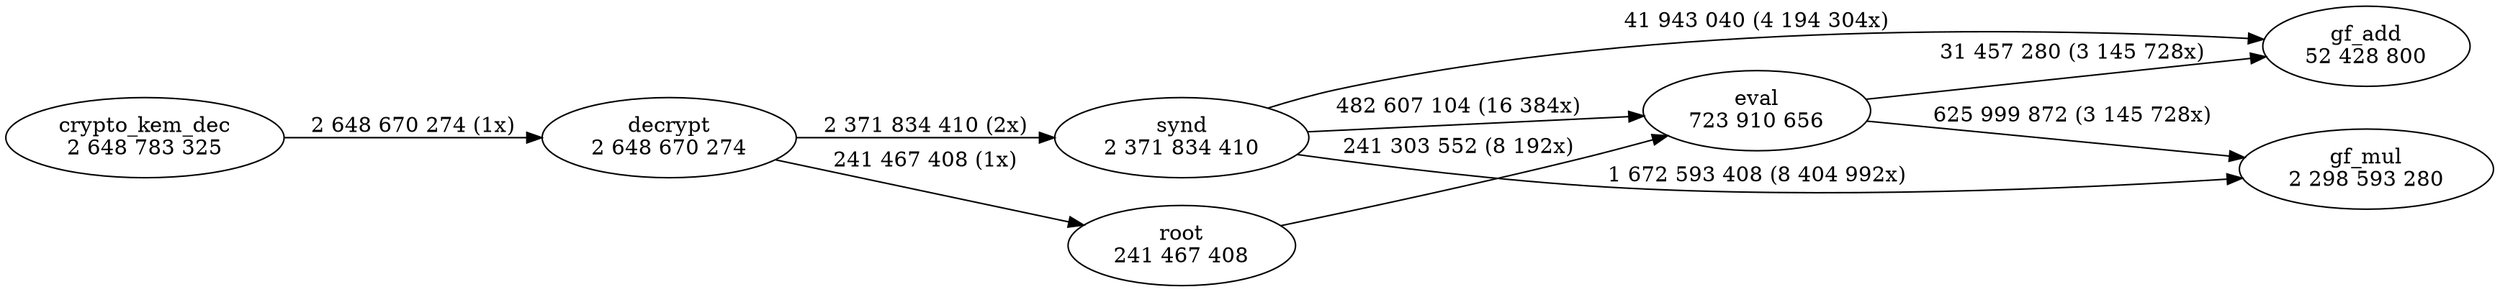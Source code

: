 digraph "callgraph" {
  rankdir=LR;
  F556254a72240 [label="crypto_kem_dec\n2 648 783 325"];
  F556254a7a7f0 [label="decrypt\n2 648 670 274"];
  F556254aaf180 [label="synd\n2 371 834 410"];
  F556254aaf8b0 [label="eval\n723 910 656"];
  F556254ab0050 [label="gf_mul\n2 298 593 280"];
  F556254ab0d70 [label="gf_add\n52 428 800"];
  F556254ab2a60 [label="root\n241 467 408"];
  F556254a72240 -> F556254a7a7f0 [weight=3,label="2 648 670 274 (1x)"];
  F556254a7a7f0 -> F556254aaf180 [weight=3,label="2 371 834 410 (2x)"];
  F556254a7a7f0 -> F556254ab2a60 [weight=2,label="241 467 408 (1x)"];
  F556254aaf180 -> F556254aaf8b0 [weight=2,label="482 607 104 (16 384x)"];
  F556254aaf180 -> F556254ab0050 [weight=3,label="1 672 593 408 (8 404 992x)"];
  F556254aaf180 -> F556254ab0d70 [weight=2,label="41 943 040 (4 194 304x)"];
  F556254aaf8b0 -> F556254ab0050 [weight=3,label="625 999 872 (3 145 728x)"];
  F556254aaf8b0 -> F556254ab0d70 [weight=2,label="31 457 280 (3 145 728x)"];
  F556254ab2a60 -> F556254aaf8b0 [weight=2,label="241 303 552 (8 192x)"];
}
